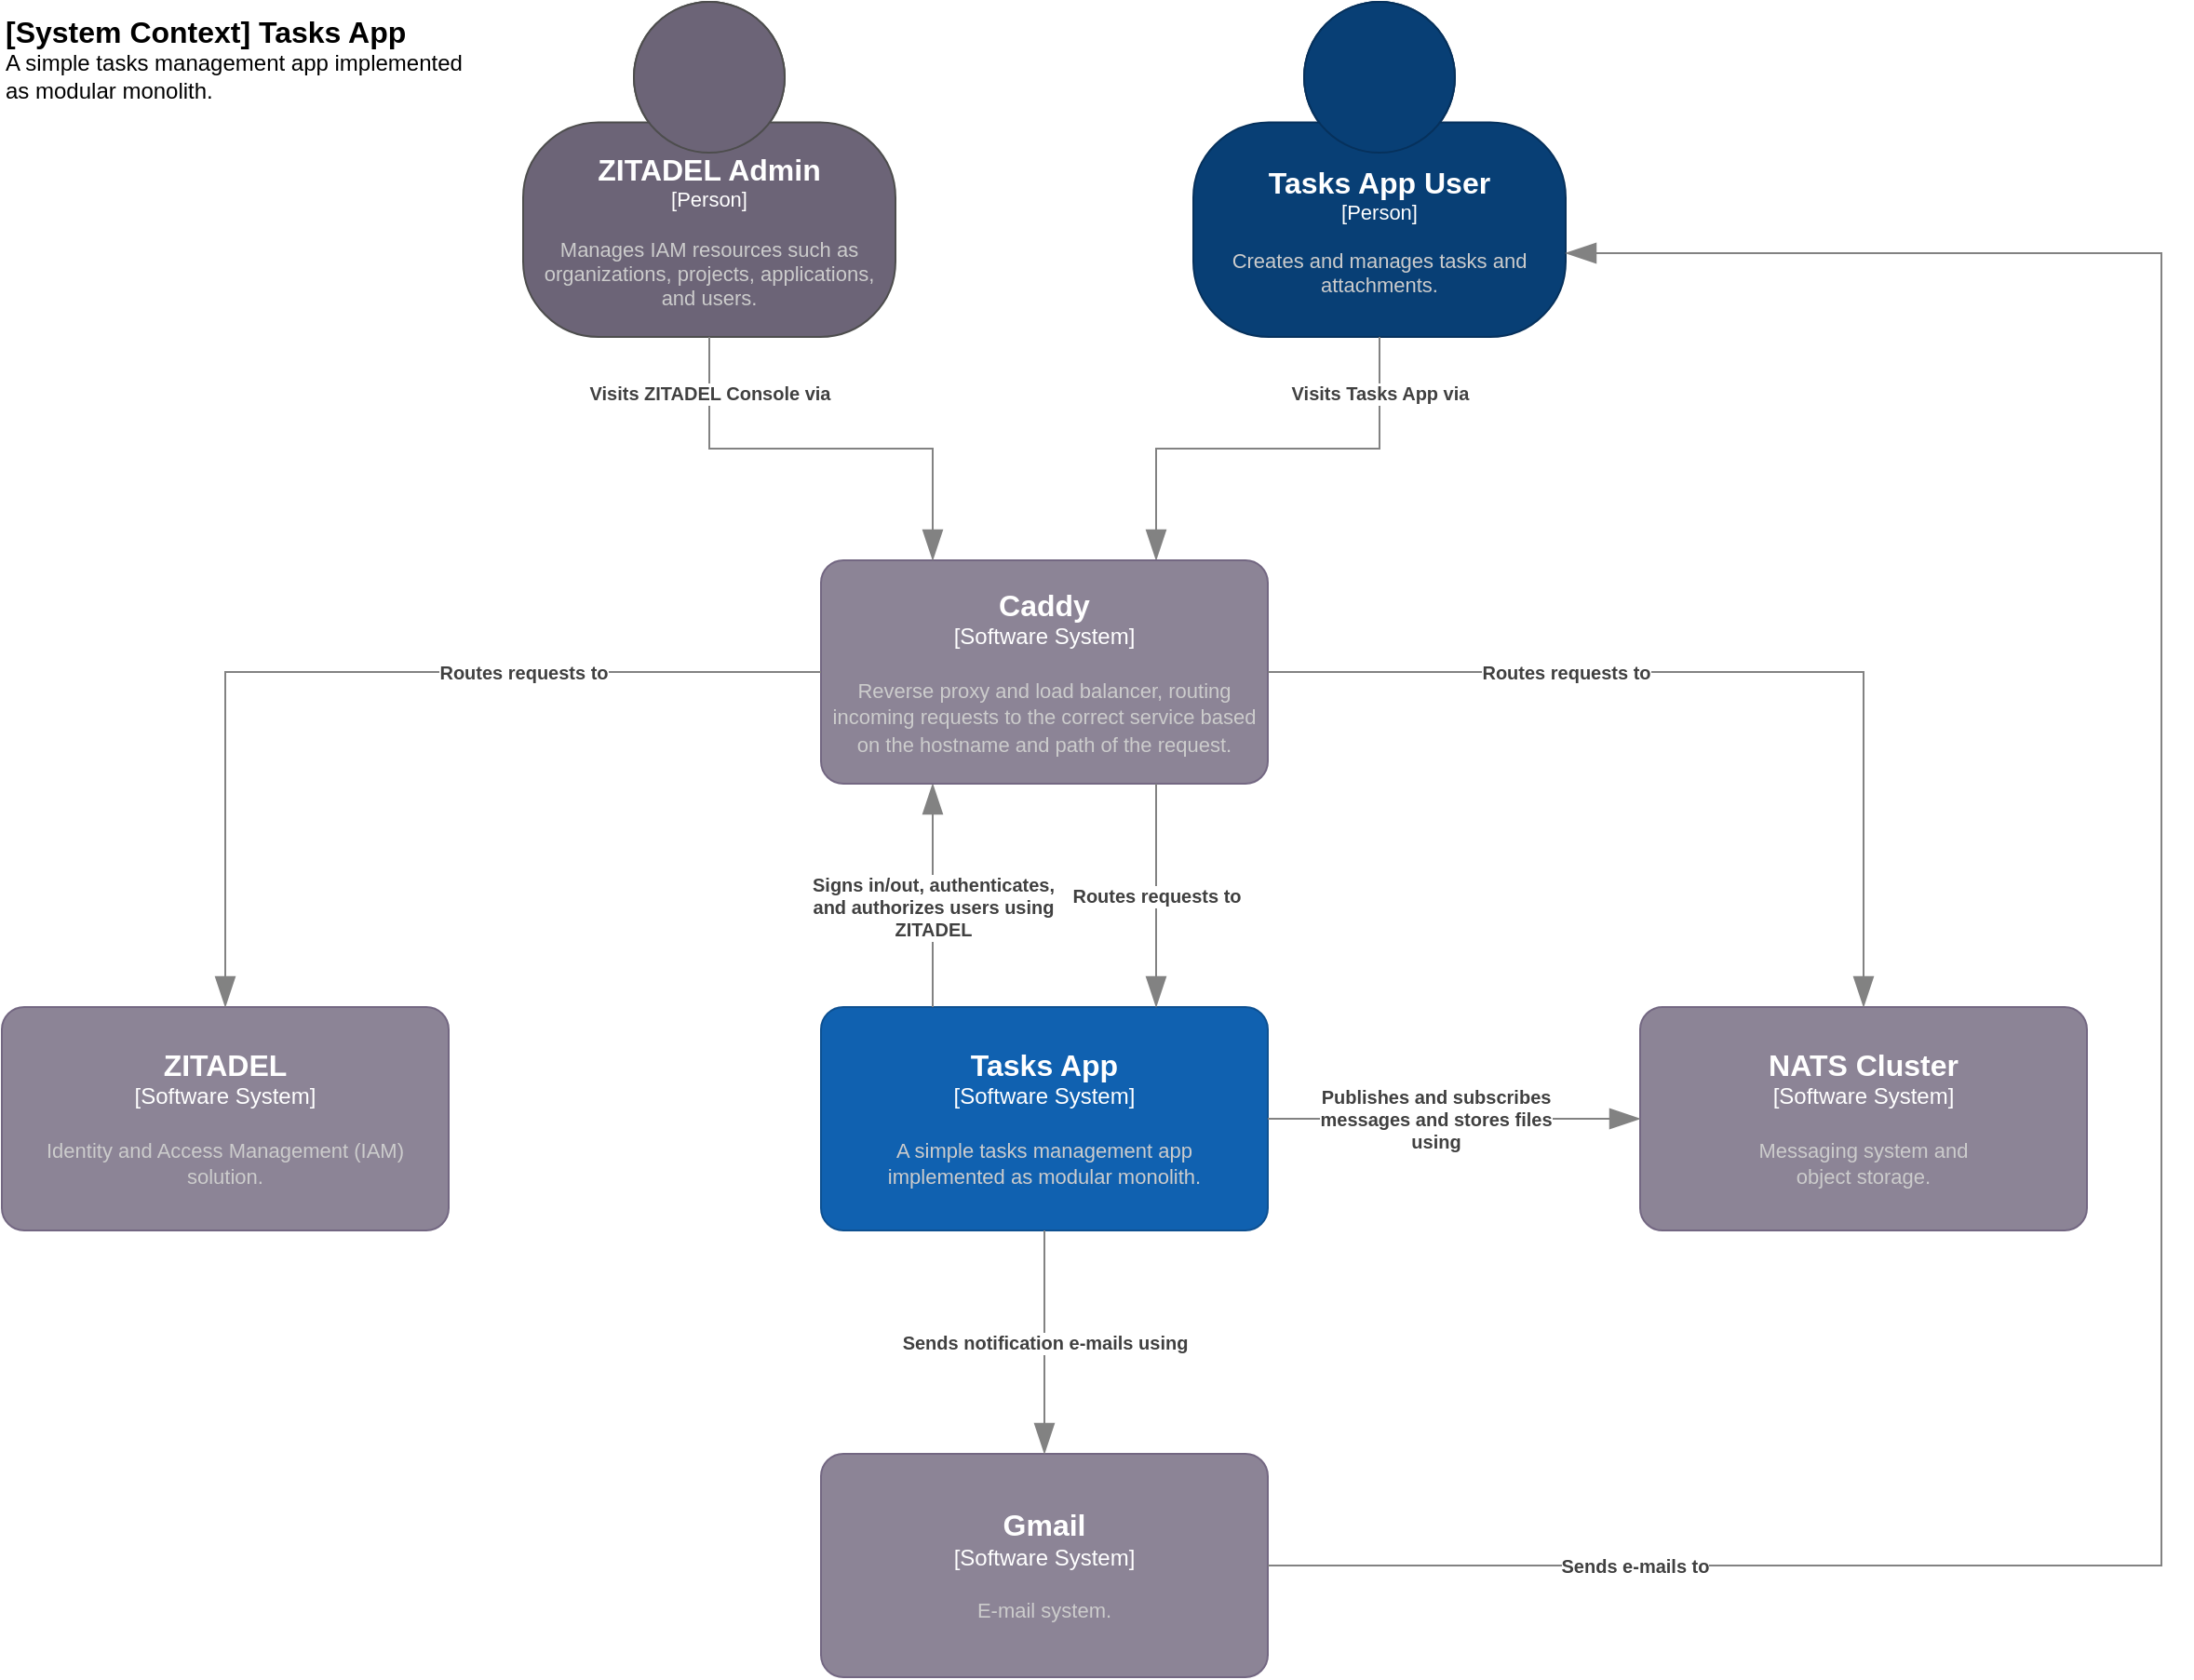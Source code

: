 <mxfile version="22.1.21" type="device" pages="2">
  <diagram name="System Context" id="XlPYS_4A5VnmCC2oOMkV">
    <mxGraphModel dx="1546" dy="1774" grid="1" gridSize="10" guides="1" tooltips="1" connect="1" arrows="1" fold="1" page="1" pageScale="1" pageWidth="1169" pageHeight="827" math="0" shadow="0">
      <root>
        <mxCell id="0" />
        <mxCell id="1" parent="0" />
        <object placeholders="1" c4Name="Tasks App User" c4Type="Person" c4Description="Creates and manages tasks and attachments." label="&lt;font style=&quot;font-size: 16px&quot;&gt;&lt;b&gt;%c4Name%&lt;/b&gt;&lt;/font&gt;&lt;div&gt;[%c4Type%]&lt;/div&gt;&lt;br&gt;&lt;div&gt;&lt;font style=&quot;font-size: 11px&quot;&gt;&lt;font color=&quot;#cccccc&quot;&gt;%c4Description%&lt;/font&gt;&lt;/div&gt;" id="_h9xBImqfTWDxrtv3yON-1">
          <mxCell style="html=1;fontSize=11;dashed=0;whiteSpace=wrap;fillColor=#083F75;strokeColor=#06315C;fontColor=#ffffff;shape=mxgraph.c4.person2;align=center;metaEdit=1;points=[[0.5,0,0],[1,0.5,0],[1,0.75,0],[0.75,1,0],[0.5,1,0],[0.25,1,0],[0,0.75,0],[0,0.5,0]];resizable=0;" parent="1" vertex="1">
            <mxGeometry x="680" y="-780" width="200" height="180" as="geometry" />
          </mxCell>
        </object>
        <object placeholders="1" c4Name="Tasks App" c4Type="Software System" c4Description="A simple tasks management app&#xa;implemented as modular monolith." label="&lt;font style=&quot;font-size: 16px&quot;&gt;&lt;b&gt;%c4Name%&lt;/b&gt;&lt;/font&gt;&lt;div&gt;[%c4Type%]&lt;/div&gt;&lt;br&gt;&lt;div&gt;&lt;font style=&quot;font-size: 11px&quot;&gt;&lt;font color=&quot;#cccccc&quot;&gt;%c4Description%&lt;/font&gt;&lt;/div&gt;" id="_h9xBImqfTWDxrtv3yON-2">
          <mxCell style="rounded=1;whiteSpace=wrap;html=1;labelBackgroundColor=none;fillColor=#1061B0;fontColor=#ffffff;align=center;arcSize=10;strokeColor=#0D5091;metaEdit=1;resizable=0;points=[[0.25,0,0],[0.5,0,0],[0.75,0,0],[1,0.25,0],[1,0.5,0],[1,0.75,0],[0.75,1,0],[0.5,1,0],[0.25,1,0],[0,0.75,0],[0,0.5,0],[0,0.25,0]];" parent="1" vertex="1">
            <mxGeometry x="480" y="-240" width="240" height="120" as="geometry" />
          </mxCell>
        </object>
        <object placeholders="1" c4Name="Gmail" c4Type="Software System" c4Description="E-mail system." label="&lt;font style=&quot;font-size: 16px&quot;&gt;&lt;b&gt;%c4Name%&lt;/b&gt;&lt;/font&gt;&lt;div&gt;[%c4Type%]&lt;/div&gt;&lt;br&gt;&lt;div&gt;&lt;font style=&quot;font-size: 11px&quot;&gt;&lt;font color=&quot;#cccccc&quot;&gt;%c4Description%&lt;/font&gt;&lt;/div&gt;" id="_h9xBImqfTWDxrtv3yON-5">
          <mxCell style="rounded=1;whiteSpace=wrap;html=1;labelBackgroundColor=none;fillColor=#8C8496;fontColor=#ffffff;align=center;arcSize=10;strokeColor=#736782;metaEdit=1;resizable=0;points=[[0.25,0,0],[0.5,0,0],[0.75,0,0],[1,0.25,0],[1,0.5,0],[1,0.75,0],[0.75,1,0],[0.5,1,0],[0.25,1,0],[0,0.75,0],[0,0.5,0],[0,0.25,0]];" parent="1" vertex="1">
            <mxGeometry x="480" width="240" height="120" as="geometry" />
          </mxCell>
        </object>
        <object placeholders="1" c4Name="NATS Cluster" c4Type="Software System" c4Description="Messaging system and&#xa;object storage." label="&lt;font style=&quot;font-size: 16px&quot;&gt;&lt;b&gt;%c4Name%&lt;/b&gt;&lt;/font&gt;&lt;div&gt;[%c4Type%]&lt;/div&gt;&lt;br&gt;&lt;div&gt;&lt;font style=&quot;font-size: 11px&quot;&gt;&lt;font color=&quot;#cccccc&quot;&gt;%c4Description%&lt;/font&gt;&lt;/div&gt;" id="_h9xBImqfTWDxrtv3yON-8">
          <mxCell style="rounded=1;whiteSpace=wrap;html=1;labelBackgroundColor=none;fillColor=#8C8496;fontColor=#ffffff;align=center;arcSize=10;strokeColor=#736782;metaEdit=1;resizable=0;points=[[0.25,0,0],[0.5,0,0],[0.75,0,0],[1,0.25,0],[1,0.5,0],[1,0.75,0],[0.75,1,0],[0.5,1,0],[0.25,1,0],[0,0.75,0],[0,0.5,0],[0,0.25,0]];" parent="1" vertex="1">
            <mxGeometry x="920" y="-240" width="240" height="120" as="geometry" />
          </mxCell>
        </object>
        <object placeholders="1" c4Name="ZITADEL" c4Type="Software System" c4Description="Identity and Access Management (IAM)&#xa;solution." label="&lt;font style=&quot;font-size: 16px&quot;&gt;&lt;b&gt;%c4Name%&lt;/b&gt;&lt;/font&gt;&lt;div&gt;[%c4Type%]&lt;/div&gt;&lt;br&gt;&lt;div&gt;&lt;font style=&quot;font-size: 11px&quot;&gt;&lt;font color=&quot;#cccccc&quot;&gt;%c4Description%&lt;/font&gt;&lt;/div&gt;" id="_h9xBImqfTWDxrtv3yON-11">
          <mxCell style="rounded=1;whiteSpace=wrap;html=1;labelBackgroundColor=none;fillColor=#8C8496;fontColor=#ffffff;align=center;arcSize=10;strokeColor=#736782;metaEdit=1;resizable=0;points=[[0.25,0,0],[0.5,0,0],[0.75,0,0],[1,0.25,0],[1,0.5,0],[1,0.75,0],[0.75,1,0],[0.5,1,0],[0.25,1,0],[0,0.75,0],[0,0.5,0],[0,0.25,0]];" parent="1" vertex="1">
            <mxGeometry x="40" y="-240" width="240" height="120" as="geometry" />
          </mxCell>
        </object>
        <object placeholders="1" c4Name="[System Context] Tasks App" c4Type="ContainerScopeBoundary" c4Description="A simple tasks management app implemented as modular monolith." label="&lt;font style=&quot;font-size: 16px&quot;&gt;&lt;b&gt;&lt;div style=&quot;text-align: left&quot;&gt;%c4Name%&lt;/div&gt;&lt;/b&gt;&lt;/font&gt;&lt;div style=&quot;text-align: left&quot;&gt;%c4Description%&lt;/div&gt;" id="_h9xBImqfTWDxrtv3yON-14">
          <mxCell style="text;html=1;strokeColor=none;fillColor=none;align=left;verticalAlign=top;whiteSpace=wrap;rounded=0;metaEdit=1;allowArrows=0;resizable=1;rotatable=0;connectable=0;recursiveResize=0;expand=0;pointerEvents=0;points=[[0.25,0,0],[0.5,0,0],[0.75,0,0],[1,0.25,0],[1,0.5,0],[1,0.75,0],[0.75,1,0],[0.5,1,0],[0.25,1,0],[0,0.75,0],[0,0.5,0],[0,0.25,0]];" parent="1" vertex="1">
            <mxGeometry x="40" y="-780" width="260" height="40" as="geometry" />
          </mxCell>
        </object>
        <object placeholders="1" c4Type="Relationship" c4Description="Visits Tasks App via" label="&lt;div style=&quot;text-align: left&quot;&gt;&lt;div style=&quot;text-align: center&quot;&gt;&lt;b&gt;%c4Description%&lt;/b&gt;&lt;/div&gt;" id="_h9xBImqfTWDxrtv3yON-15">
          <mxCell style="endArrow=blockThin;html=1;fontSize=10;fontColor=#404040;strokeWidth=1;endFill=1;strokeColor=#828282;elbow=vertical;metaEdit=1;endSize=14;startSize=14;jumpStyle=arc;jumpSize=16;rounded=0;edgeStyle=orthogonalEdgeStyle;exitX=0.5;exitY=1;exitDx=0;exitDy=0;exitPerimeter=0;entryX=0.75;entryY=0;entryDx=0;entryDy=0;entryPerimeter=0;" parent="1" source="_h9xBImqfTWDxrtv3yON-1" target="1idBRw_XjIt5uB5Uh0W1-1" edge="1">
            <mxGeometry x="-0.75" width="240" relative="1" as="geometry">
              <mxPoint x="400" y="-80" as="sourcePoint" />
              <mxPoint x="640" y="-80" as="targetPoint" />
              <mxPoint as="offset" />
            </mxGeometry>
          </mxCell>
        </object>
        <object placeholders="1" c4Type="Relationship" c4Description="Sends notification e-mails using" label="&lt;div style=&quot;text-align: left&quot;&gt;&lt;div style=&quot;text-align: center&quot;&gt;&lt;b&gt;%c4Description%&lt;/b&gt;&lt;/div&gt;" id="_h9xBImqfTWDxrtv3yON-16">
          <mxCell style="endArrow=blockThin;html=1;fontSize=10;fontColor=#404040;strokeWidth=1;endFill=1;strokeColor=#828282;elbow=vertical;metaEdit=1;endSize=14;startSize=14;jumpStyle=arc;jumpSize=16;rounded=0;edgeStyle=orthogonalEdgeStyle;exitX=0.5;exitY=1;exitDx=0;exitDy=0;exitPerimeter=0;entryX=0.5;entryY=0;entryDx=0;entryDy=0;entryPerimeter=0;" parent="1" source="_h9xBImqfTWDxrtv3yON-2" target="_h9xBImqfTWDxrtv3yON-5" edge="1">
            <mxGeometry width="240" relative="1" as="geometry">
              <mxPoint x="740" y="-170.5" as="sourcePoint" />
              <mxPoint x="860" y="-110" as="targetPoint" />
              <mxPoint as="offset" />
            </mxGeometry>
          </mxCell>
        </object>
        <object placeholders="1" c4Type="Relationship" c4Description="Publishes and subscribes&#xa;messages and stores files&#xa;using" label="&lt;div style=&quot;text-align: left&quot;&gt;&lt;div style=&quot;text-align: center&quot;&gt;&lt;b&gt;%c4Description%&lt;/b&gt;&lt;/div&gt;" id="_h9xBImqfTWDxrtv3yON-17">
          <mxCell style="endArrow=blockThin;html=1;fontSize=10;fontColor=#404040;strokeWidth=1;endFill=1;strokeColor=#828282;elbow=vertical;metaEdit=1;endSize=14;startSize=14;jumpStyle=arc;jumpSize=16;rounded=0;edgeStyle=orthogonalEdgeStyle;entryX=0;entryY=0.5;entryDx=0;entryDy=0;entryPerimeter=0;exitX=1;exitY=0.5;exitDx=0;exitDy=0;exitPerimeter=0;" parent="1" source="_h9xBImqfTWDxrtv3yON-2" target="_h9xBImqfTWDxrtv3yON-8" edge="1">
            <mxGeometry x="-0.1" width="240" relative="1" as="geometry">
              <mxPoint x="340" y="-80" as="sourcePoint" />
              <mxPoint x="580" y="-80" as="targetPoint" />
              <mxPoint as="offset" />
            </mxGeometry>
          </mxCell>
        </object>
        <object placeholders="1" c4Type="Relationship" c4Description="Signs in/out, authenticates,&#xa;and authorizes users using&#xa;ZITADEL" label="&lt;div style=&quot;text-align: left&quot;&gt;&lt;div style=&quot;text-align: center&quot;&gt;&lt;b&gt;%c4Description%&lt;/b&gt;&lt;/div&gt;" id="_h9xBImqfTWDxrtv3yON-18">
          <mxCell style="endArrow=blockThin;html=1;fontSize=10;fontColor=#404040;strokeWidth=1;endFill=1;strokeColor=#828282;elbow=vertical;metaEdit=1;endSize=14;startSize=14;jumpStyle=arc;jumpSize=16;rounded=0;edgeStyle=orthogonalEdgeStyle;entryX=0.25;entryY=1;entryDx=0;entryDy=0;entryPerimeter=0;exitX=0.25;exitY=0;exitDx=0;exitDy=0;exitPerimeter=0;" parent="1" source="_h9xBImqfTWDxrtv3yON-2" target="1idBRw_XjIt5uB5Uh0W1-1" edge="1">
            <mxGeometry x="-0.1" width="240" relative="1" as="geometry">
              <mxPoint x="340" y="-80" as="sourcePoint" />
              <mxPoint x="580" y="-80" as="targetPoint" />
              <mxPoint as="offset" />
            </mxGeometry>
          </mxCell>
        </object>
        <object placeholders="1" c4Type="Relationship" c4Description="Sends e-mails to" label="&lt;div style=&quot;text-align: left&quot;&gt;&lt;div style=&quot;text-align: center&quot;&gt;&lt;b&gt;%c4Description%&lt;/b&gt;&lt;/div&gt;" id="_h9xBImqfTWDxrtv3yON-19">
          <mxCell style="endArrow=blockThin;html=1;fontSize=10;fontColor=#404040;strokeWidth=1;endFill=1;strokeColor=#828282;elbow=vertical;metaEdit=1;endSize=14;startSize=14;jumpStyle=arc;jumpSize=16;rounded=0;edgeStyle=orthogonalEdgeStyle;entryX=1;entryY=0.75;entryDx=0;entryDy=0;entryPerimeter=0;exitX=1;exitY=0.5;exitDx=0;exitDy=0;exitPerimeter=0;" parent="1" source="_h9xBImqfTWDxrtv3yON-5" target="_h9xBImqfTWDxrtv3yON-1" edge="1">
            <mxGeometry x="-0.738" width="240" relative="1" as="geometry">
              <mxPoint x="810" y="100" as="sourcePoint" />
              <mxPoint x="1140" y="-180.5" as="targetPoint" />
              <mxPoint as="offset" />
              <Array as="points">
                <mxPoint x="1200" y="60" />
                <mxPoint x="1200" y="-645" />
              </Array>
            </mxGeometry>
          </mxCell>
        </object>
        <object placeholders="1" c4Name="Caddy" c4Type="Software System" c4Description="Reverse proxy and load balancer, routing incoming requests to the correct service based on the hostname and path of the request." label="&lt;font style=&quot;font-size: 16px&quot;&gt;&lt;b&gt;%c4Name%&lt;/b&gt;&lt;/font&gt;&lt;div&gt;[%c4Type%]&lt;/div&gt;&lt;br&gt;&lt;div&gt;&lt;font style=&quot;font-size: 11px&quot;&gt;&lt;font color=&quot;#cccccc&quot;&gt;%c4Description%&lt;/font&gt;&lt;/div&gt;" id="1idBRw_XjIt5uB5Uh0W1-1">
          <mxCell style="rounded=1;whiteSpace=wrap;html=1;labelBackgroundColor=none;fillColor=#8C8496;fontColor=#ffffff;align=center;arcSize=10;strokeColor=#736782;metaEdit=1;resizable=0;points=[[0.25,0,0],[0.5,0,0],[0.75,0,0],[1,0.25,0],[1,0.5,0],[1,0.75,0],[0.75,1,0],[0.5,1,0],[0.25,1,0],[0,0.75,0],[0,0.5,0],[0,0.25,0]];" parent="1" vertex="1">
            <mxGeometry x="480" y="-480" width="240" height="120" as="geometry" />
          </mxCell>
        </object>
        <object placeholders="1" c4Type="Relationship" c4Description="Routes requests to" label="&lt;div style=&quot;text-align: left&quot;&gt;&lt;div style=&quot;text-align: center&quot;&gt;&lt;b&gt;%c4Description%&lt;/b&gt;&lt;/div&gt;" id="1idBRw_XjIt5uB5Uh0W1-2">
          <mxCell style="endArrow=blockThin;html=1;fontSize=10;fontColor=#404040;strokeWidth=1;endFill=1;strokeColor=#828282;elbow=vertical;metaEdit=1;endSize=14;startSize=14;jumpStyle=arc;jumpSize=16;rounded=0;edgeStyle=orthogonalEdgeStyle;exitX=0.75;exitY=1;exitDx=0;exitDy=0;exitPerimeter=0;entryX=0.75;entryY=0;entryDx=0;entryDy=0;entryPerimeter=0;" parent="1" source="1idBRw_XjIt5uB5Uh0W1-1" target="_h9xBImqfTWDxrtv3yON-2" edge="1">
            <mxGeometry width="240" relative="1" as="geometry">
              <mxPoint x="580" y="-290" as="sourcePoint" />
              <mxPoint x="820" y="-290" as="targetPoint" />
            </mxGeometry>
          </mxCell>
        </object>
        <object placeholders="1" c4Type="Relationship" c4Description="Routes requests to" label="&lt;div style=&quot;text-align: left&quot;&gt;&lt;div style=&quot;text-align: center&quot;&gt;&lt;b&gt;%c4Description%&lt;/b&gt;&lt;/div&gt;" id="1idBRw_XjIt5uB5Uh0W1-3">
          <mxCell style="endArrow=blockThin;html=1;fontSize=10;fontColor=#404040;strokeWidth=1;endFill=1;strokeColor=#828282;elbow=vertical;metaEdit=1;endSize=14;startSize=14;jumpStyle=arc;jumpSize=16;rounded=0;edgeStyle=orthogonalEdgeStyle;exitX=0;exitY=0.5;exitDx=0;exitDy=0;exitPerimeter=0;entryX=0.5;entryY=0;entryDx=0;entryDy=0;entryPerimeter=0;" parent="1" source="1idBRw_XjIt5uB5Uh0W1-1" target="_h9xBImqfTWDxrtv3yON-11" edge="1">
            <mxGeometry x="-0.36" width="240" relative="1" as="geometry">
              <mxPoint x="580" y="-290" as="sourcePoint" />
              <mxPoint x="820" y="-290" as="targetPoint" />
              <mxPoint as="offset" />
            </mxGeometry>
          </mxCell>
        </object>
        <object placeholders="1" c4Type="Relationship" c4Description="Routes requests to" label="&lt;div style=&quot;text-align: left&quot;&gt;&lt;div style=&quot;text-align: center&quot;&gt;&lt;b&gt;%c4Description%&lt;/b&gt;&lt;/div&gt;" id="1idBRw_XjIt5uB5Uh0W1-4">
          <mxCell style="endArrow=blockThin;html=1;fontSize=10;fontColor=#404040;strokeWidth=1;endFill=1;strokeColor=#828282;elbow=vertical;metaEdit=1;endSize=14;startSize=14;jumpStyle=arc;jumpSize=16;rounded=0;edgeStyle=orthogonalEdgeStyle;exitX=1;exitY=0.5;exitDx=0;exitDy=0;exitPerimeter=0;entryX=0.5;entryY=0;entryDx=0;entryDy=0;entryPerimeter=0;" parent="1" source="1idBRw_XjIt5uB5Uh0W1-1" target="_h9xBImqfTWDxrtv3yON-8" edge="1">
            <mxGeometry x="-0.36" width="240" relative="1" as="geometry">
              <mxPoint x="830" y="-340" as="sourcePoint" />
              <mxPoint x="1070" y="-340" as="targetPoint" />
              <mxPoint as="offset" />
            </mxGeometry>
          </mxCell>
        </object>
        <object placeholders="1" c4Name="ZITADEL Admin" c4Type="Person" c4Description="Manages IAM resources such as organizations, projects, applications, and users." label="&lt;font style=&quot;font-size: 16px&quot;&gt;&lt;b&gt;%c4Name%&lt;/b&gt;&lt;/font&gt;&lt;div&gt;[%c4Type%]&lt;/div&gt;&lt;br&gt;&lt;div&gt;&lt;font style=&quot;font-size: 11px&quot;&gt;&lt;font color=&quot;#cccccc&quot;&gt;%c4Description%&lt;/font&gt;&lt;/div&gt;" id="mF-NgAQdmtwWrNJOJmNA-1">
          <mxCell style="html=1;fontSize=11;dashed=0;whiteSpace=wrap;fillColor=#6C6477;strokeColor=#4D4D4D;fontColor=#ffffff;shape=mxgraph.c4.person2;align=center;metaEdit=1;points=[[0.5,0,0],[1,0.5,0],[1,0.75,0],[0.75,1,0],[0.5,1,0],[0.25,1,0],[0,0.75,0],[0,0.5,0]];resizable=0;" parent="1" vertex="1">
            <mxGeometry x="320" y="-780" width="200" height="180" as="geometry" />
          </mxCell>
        </object>
        <object placeholders="1" c4Type="Relationship" c4Description="Visits ZITADEL Console via" label="&lt;div style=&quot;text-align: left&quot;&gt;&lt;div style=&quot;text-align: center&quot;&gt;&lt;b&gt;%c4Description%&lt;/b&gt;&lt;/div&gt;" id="mF-NgAQdmtwWrNJOJmNA-2">
          <mxCell style="endArrow=blockThin;html=1;fontSize=10;fontColor=#404040;strokeWidth=1;endFill=1;strokeColor=#828282;elbow=vertical;metaEdit=1;endSize=14;startSize=14;jumpStyle=arc;jumpSize=16;rounded=0;edgeStyle=orthogonalEdgeStyle;exitX=0.5;exitY=1;exitDx=0;exitDy=0;exitPerimeter=0;entryX=0.25;entryY=0;entryDx=0;entryDy=0;entryPerimeter=0;" parent="1" source="mF-NgAQdmtwWrNJOJmNA-1" target="1idBRw_XjIt5uB5Uh0W1-1" edge="1">
            <mxGeometry x="-0.75" width="240" relative="1" as="geometry">
              <mxPoint x="140" y="-500" as="sourcePoint" />
              <mxPoint x="380" y="-500" as="targetPoint" />
              <mxPoint as="offset" />
            </mxGeometry>
          </mxCell>
        </object>
      </root>
    </mxGraphModel>
  </diagram>
  <diagram name="Container" id="47nFldUmILhUb9MuONie">
    <mxGraphModel dx="3884" dy="1774" grid="1" gridSize="10" guides="1" tooltips="1" connect="1" arrows="1" fold="1" page="1" pageScale="1" pageWidth="1169" pageHeight="827" math="0" shadow="0">
      <root>
        <mxCell id="T7usqohGdURNTi5pOrdQ-0" />
        <mxCell id="T7usqohGdURNTi5pOrdQ-1" parent="T7usqohGdURNTi5pOrdQ-0" />
        <object placeholders="1" c4Name="Tasks App User" c4Type="Person" c4Description="Creates and manages tasks and attachments." label="&lt;font style=&quot;font-size: 16px&quot;&gt;&lt;b&gt;%c4Name%&lt;/b&gt;&lt;/font&gt;&lt;div&gt;[%c4Type%]&lt;/div&gt;&lt;br&gt;&lt;div&gt;&lt;font style=&quot;font-size: 11px&quot;&gt;&lt;font color=&quot;#cccccc&quot;&gt;%c4Description%&lt;/font&gt;&lt;/div&gt;" id="T7usqohGdURNTi5pOrdQ-2">
          <mxCell style="html=1;fontSize=11;dashed=0;whiteSpace=wrap;fillColor=#083F75;strokeColor=#06315C;fontColor=#ffffff;shape=mxgraph.c4.person2;align=center;metaEdit=1;points=[[0.5,0,0],[1,0.5,0],[1,0.75,0],[0.75,1,0],[0.5,1,0],[0.25,1,0],[0,0.75,0],[0,0.5,0]];resizable=0;" parent="T7usqohGdURNTi5pOrdQ-1" vertex="1">
            <mxGeometry x="-1200" y="-780" width="200" height="180" as="geometry" />
          </mxCell>
        </object>
        <object placeholders="1" c4Name="Gmail" c4Type="Software System" c4Description="E-mail system." label="&lt;font style=&quot;font-size: 16px&quot;&gt;&lt;b&gt;%c4Name%&lt;/b&gt;&lt;/font&gt;&lt;div&gt;[%c4Type%]&lt;/div&gt;&lt;br&gt;&lt;div&gt;&lt;font style=&quot;font-size: 11px&quot;&gt;&lt;font color=&quot;#cccccc&quot;&gt;%c4Description%&lt;/font&gt;&lt;/div&gt;" id="T7usqohGdURNTi5pOrdQ-4">
          <mxCell style="rounded=1;whiteSpace=wrap;html=1;labelBackgroundColor=none;fillColor=#8C8496;fontColor=#ffffff;align=center;arcSize=10;strokeColor=#736782;metaEdit=1;resizable=0;points=[[0.25,0,0],[0.5,0,0],[0.75,0,0],[1,0.25,0],[1,0.5,0],[1,0.75,0],[0.75,1,0],[0.5,1,0],[0.25,1,0],[0,0.75,0],[0,0.5,0],[0,0.25,0]];" parent="T7usqohGdURNTi5pOrdQ-1" vertex="1">
            <mxGeometry x="-640" y="80" width="240" height="120" as="geometry" />
          </mxCell>
        </object>
        <object placeholders="1" c4Name="NATS Cluster" c4Type="Software System" c4Description="Messaging system and&#xa;object storage." label="&lt;font style=&quot;font-size: 16px&quot;&gt;&lt;b&gt;%c4Name%&lt;/b&gt;&lt;/font&gt;&lt;div&gt;[%c4Type%]&lt;/div&gt;&lt;br&gt;&lt;div&gt;&lt;font style=&quot;font-size: 11px&quot;&gt;&lt;font color=&quot;#cccccc&quot;&gt;%c4Description%&lt;/font&gt;&lt;/div&gt;" id="T7usqohGdURNTi5pOrdQ-5">
          <mxCell style="rounded=1;whiteSpace=wrap;html=1;labelBackgroundColor=none;fillColor=#8C8496;fontColor=#ffffff;align=center;arcSize=10;strokeColor=#736782;metaEdit=1;resizable=0;points=[[0.25,0,0],[0.5,0,0],[0.75,0,0],[1,0.25,0],[1,0.5,0],[1,0.75,0],[0.75,1,0],[0.5,1,0],[0.25,1,0],[0,0.75,0],[0,0.5,0],[0,0.25,0]];" parent="T7usqohGdURNTi5pOrdQ-1" vertex="1">
            <mxGeometry x="-1400" y="400" width="240" height="120" as="geometry" />
          </mxCell>
        </object>
        <object placeholders="1" c4Name="ZITADEL" c4Type="Software System" c4Description="IAM Solution." label="&lt;font style=&quot;font-size: 16px&quot;&gt;&lt;b&gt;%c4Name%&lt;/b&gt;&lt;/font&gt;&lt;div&gt;[%c4Type%]&lt;/div&gt;&lt;br&gt;&lt;div&gt;&lt;font style=&quot;font-size: 11px&quot;&gt;&lt;font color=&quot;#cccccc&quot;&gt;%c4Description%&lt;/font&gt;&lt;/div&gt;" id="T7usqohGdURNTi5pOrdQ-6">
          <mxCell style="rounded=1;whiteSpace=wrap;html=1;labelBackgroundColor=none;fillColor=#8C8496;fontColor=#ffffff;align=center;arcSize=10;strokeColor=#736782;metaEdit=1;resizable=0;points=[[0.25,0,0],[0.5,0,0],[0.75,0,0],[1,0.25,0],[1,0.5,0],[1,0.75,0],[0.75,1,0],[0.5,1,0],[0.25,1,0],[0,0.75,0],[0,0.5,0],[0,0.25,0]];" parent="T7usqohGdURNTi5pOrdQ-1" vertex="1">
            <mxGeometry x="-2240" y="-180" width="240" height="120" as="geometry" />
          </mxCell>
        </object>
        <object placeholders="1" c4Name="[Container] Tasks App" c4Type="ContainerDiagramTitle" c4Description="A simple tasks management app implemented as modular monolith." label="&lt;font style=&quot;font-size: 16px&quot;&gt;&lt;b&gt;&lt;div style=&quot;text-align: left&quot;&gt;%c4Name%&lt;/div&gt;&lt;/b&gt;&lt;/font&gt;&lt;div style=&quot;text-align: left&quot;&gt;%c4Description%&lt;/div&gt;" id="XnKsRWJVyJ2nvic_yD3E-0">
          <mxCell style="text;html=1;strokeColor=none;fillColor=none;align=left;verticalAlign=top;whiteSpace=wrap;rounded=0;metaEdit=1;allowArrows=0;resizable=1;rotatable=0;connectable=0;recursiveResize=0;expand=0;pointerEvents=0;points=[[0.25,0,0],[0.5,0,0],[0.75,0,0],[1,0.25,0],[1,0.5,0],[1,0.75,0],[0.75,1,0],[0.5,1,0],[0.25,1,0],[0,0.75,0],[0,0.5,0],[0,0.25,0]];" parent="T7usqohGdURNTi5pOrdQ-1" vertex="1">
            <mxGeometry x="-2280" y="-780" width="260" height="40" as="geometry" />
          </mxCell>
        </object>
        <object placeholders="1" c4Name="Tasks App" c4Type="SystemScopeBoundary" c4Application="Software System" label="&lt;font style=&quot;font-size: 16px&quot;&gt;&lt;b&gt;&lt;div style=&quot;text-align: left&quot;&gt;%c4Name%&lt;/div&gt;&lt;/b&gt;&lt;/font&gt;&lt;div style=&quot;text-align: left&quot;&gt;[%c4Application%]&lt;/div&gt;" id="XnKsRWJVyJ2nvic_yD3E-1">
          <mxCell style="rounded=1;fontSize=11;whiteSpace=wrap;html=1;dashed=1;arcSize=20;fillColor=none;strokeColor=#666666;fontColor=#333333;labelBackgroundColor=none;align=left;verticalAlign=bottom;labelBorderColor=none;spacingTop=0;spacing=10;dashPattern=8 4;metaEdit=1;rotatable=0;perimeter=rectanglePerimeter;noLabel=0;labelPadding=0;allowArrows=0;connectable=0;expand=0;recursiveResize=0;editable=1;pointerEvents=0;absoluteArcSize=1;points=[[0.25,0,0],[0.5,0,0],[0.75,0,0],[1,0.25,0],[1,0.5,0],[1,0.75,0],[0.75,1,0],[0.5,1,0],[0.25,1,0],[0,0.75,0],[0,0.5,0],[0,0.25,0]];" parent="T7usqohGdURNTi5pOrdQ-1" vertex="1">
            <mxGeometry x="-1880" y="-240" width="1080" height="520" as="geometry" />
          </mxCell>
        </object>
        <object placeholders="1" c4Name="UI" c4Type="Container" c4Technology="Go" c4Description="Module that delivers the Tasks App UI." label="&lt;font style=&quot;font-size: 16px&quot;&gt;&lt;b&gt;%c4Name%&lt;/b&gt;&lt;/font&gt;&lt;div&gt;[%c4Type%: %c4Technology%]&lt;/div&gt;&lt;br&gt;&lt;div&gt;&lt;font style=&quot;font-size: 11px&quot;&gt;&lt;font color=&quot;#E6E6E6&quot;&gt;%c4Description%&lt;/font&gt;&lt;/div&gt;" id="XnKsRWJVyJ2nvic_yD3E-2">
          <mxCell style="rounded=1;whiteSpace=wrap;html=1;fontSize=11;labelBackgroundColor=none;fillColor=#23A2D9;fontColor=#ffffff;align=center;arcSize=10;strokeColor=#0E7DAD;metaEdit=1;resizable=0;points=[[0.25,0,0],[0.5,0,0],[0.75,0,0],[1,0.25,0],[1,0.5,0],[1,0.75,0],[0.75,1,0],[0.5,1,0],[0.25,1,0],[0,0.75,0],[0,0.5,0],[0,0.25,0]];" parent="T7usqohGdURNTi5pOrdQ-1" vertex="1">
            <mxGeometry x="-1840" y="-180" width="240" height="120" as="geometry" />
          </mxCell>
        </object>
        <object placeholders="1" c4Type="Web Application" c4Container="Container" c4Technology="HTML, JS, CSS, HTMX" c4Description="Provides the tasks management&#xa;functionality to users via&#xa;their web browser." label="&lt;font style=&quot;font-size: 16px&quot;&gt;&lt;b&gt;%c4Type%&lt;/b&gt;&lt;/font&gt;&lt;div&gt;[%c4Container%:&amp;nbsp;%c4Technology%]&lt;/div&gt;&lt;br&gt;&lt;div&gt;&lt;font style=&quot;font-size: 11px&quot;&gt;&lt;font color=&quot;#E6E6E6&quot;&gt;%c4Description%&lt;/font&gt;&lt;/div&gt;" id="XnKsRWJVyJ2nvic_yD3E-3">
          <mxCell style="shape=mxgraph.c4.webBrowserContainer2;whiteSpace=wrap;html=1;boundedLbl=1;rounded=0;labelBackgroundColor=none;strokeColor=#118ACD;fillColor=#23A2D9;strokeColor=#118ACD;strokeColor2=#0E7DAD;fontSize=12;fontColor=#ffffff;align=center;metaEdit=1;points=[[0.5,0,0],[1,0.25,0],[1,0.5,0],[1,0.75,0],[0.5,1,0],[0,0.75,0],[0,0.5,0],[0,0.25,0]];resizable=0;" parent="T7usqohGdURNTi5pOrdQ-1" vertex="1">
            <mxGeometry x="-1400" y="-200" width="240" height="160" as="geometry" />
          </mxCell>
        </object>
        <object placeholders="1" c4Type="Relationship" c4Description="Delivers to the&#xa;user&#39;s web browser" label="&lt;div style=&quot;text-align: left&quot;&gt;&lt;div style=&quot;text-align: center&quot;&gt;&lt;b&gt;%c4Description%&lt;/b&gt;&lt;/div&gt;" id="XnKsRWJVyJ2nvic_yD3E-5">
          <mxCell style="endArrow=blockThin;html=1;fontSize=10;fontColor=#404040;strokeWidth=1;endFill=1;strokeColor=#828282;elbow=vertical;metaEdit=1;endSize=14;startSize=14;jumpStyle=arc;jumpSize=16;rounded=0;edgeStyle=orthogonalEdgeStyle;exitX=1;exitY=0.5;exitDx=0;exitDy=0;exitPerimeter=0;entryX=0;entryY=0.5;entryDx=0;entryDy=0;entryPerimeter=0;" parent="T7usqohGdURNTi5pOrdQ-1" source="XnKsRWJVyJ2nvic_yD3E-2" target="XnKsRWJVyJ2nvic_yD3E-3" edge="1">
            <mxGeometry width="240" relative="1" as="geometry">
              <mxPoint x="-1580" y="-30" as="sourcePoint" />
              <mxPoint x="-1340" y="-30" as="targetPoint" />
              <mxPoint as="offset" />
            </mxGeometry>
          </mxCell>
        </object>
        <object placeholders="1" c4Type="Database" c4Container="Container" c4Technology="PostgreSQL" c4Description="Stores tasks and&#xa;attachment metadata." label="&lt;font style=&quot;font-size: 16px&quot;&gt;&lt;b&gt;%c4Type%&lt;/b&gt;&lt;/font&gt;&lt;div&gt;[%c4Container%:&amp;nbsp;%c4Technology%]&lt;/div&gt;&lt;br&gt;&lt;div&gt;&lt;font style=&quot;font-size: 11px&quot;&gt;&lt;font color=&quot;#E6E6E6&quot;&gt;%c4Description%&lt;/font&gt;&lt;/div&gt;" id="XnKsRWJVyJ2nvic_yD3E-6">
          <mxCell style="shape=cylinder3;size=15;whiteSpace=wrap;html=1;boundedLbl=1;rounded=0;labelBackgroundColor=none;fillColor=#23A2D9;fontSize=12;fontColor=#ffffff;align=center;strokeColor=#0E7DAD;metaEdit=1;points=[[0.5,0,0],[1,0.25,0],[1,0.5,0],[1,0.75,0],[0.5,1,0],[0,0.75,0],[0,0.5,0],[0,0.25,0]];resizable=0;" parent="T7usqohGdURNTi5pOrdQ-1" vertex="1">
            <mxGeometry x="-1840" y="80" width="240" height="120" as="geometry" />
          </mxCell>
        </object>
        <object placeholders="1" c4Type="Relationship" c4Technology="PostgreSQL protocol, SQL" c4Description="Reads from and writes to" label="&lt;div style=&quot;text-align: left&quot;&gt;&lt;div style=&quot;text-align: center&quot;&gt;&lt;b&gt;%c4Description%&lt;/b&gt;&lt;/div&gt;&lt;div style=&quot;text-align: center&quot;&gt;[%c4Technology%]&lt;/div&gt;&lt;/div&gt;" id="XnKsRWJVyJ2nvic_yD3E-7">
          <mxCell style="endArrow=blockThin;html=1;fontSize=10;fontColor=#404040;strokeWidth=1;endFill=1;strokeColor=#828282;elbow=vertical;metaEdit=1;endSize=14;startSize=14;jumpStyle=arc;jumpSize=16;rounded=0;edgeStyle=orthogonalEdgeStyle;exitX=0.5;exitY=1;exitDx=0;exitDy=0;exitPerimeter=0;entryX=0.5;entryY=0;entryDx=0;entryDy=0;entryPerimeter=0;" parent="T7usqohGdURNTi5pOrdQ-1" source="XnKsRWJVyJ2nvic_yD3E-2" target="XnKsRWJVyJ2nvic_yD3E-6" edge="1">
            <mxGeometry width="240" relative="1" as="geometry">
              <mxPoint x="-1580" y="-30" as="sourcePoint" />
              <mxPoint x="-1340" y="-30" as="targetPoint" />
            </mxGeometry>
          </mxCell>
        </object>
        <object placeholders="1" c4Name="Task Checker" c4Type="Container" c4Technology="Go" c4Description="Module that periodically checks for&#xa;expiring and expired tasks and&#xa;publishes notifications." label="&lt;font style=&quot;font-size: 16px&quot;&gt;&lt;b&gt;%c4Name%&lt;/b&gt;&lt;/font&gt;&lt;div&gt;[%c4Type%: %c4Technology%]&lt;/div&gt;&lt;br&gt;&lt;div&gt;&lt;font style=&quot;font-size: 11px&quot;&gt;&lt;font color=&quot;#E6E6E6&quot;&gt;%c4Description%&lt;/font&gt;&lt;/div&gt;" id="XnKsRWJVyJ2nvic_yD3E-8">
          <mxCell style="rounded=1;whiteSpace=wrap;html=1;fontSize=11;labelBackgroundColor=none;fillColor=#23A2D9;fontColor=#ffffff;align=center;arcSize=10;strokeColor=#0E7DAD;metaEdit=1;resizable=0;points=[[0.25,0,0],[0.5,0,0],[0.75,0,0],[1,0.25,0],[1,0.5,0],[1,0.75,0],[0.75,1,0],[0.5,1,0],[0.25,1,0],[0,0.75,0],[0,0.5,0],[0,0.25,0]];" parent="T7usqohGdURNTi5pOrdQ-1" vertex="1">
            <mxGeometry x="-1400" y="80" width="240" height="120" as="geometry" />
          </mxCell>
        </object>
        <object placeholders="1" c4Type="Relationship" c4Description="Sends e-mails to" label="&lt;div style=&quot;text-align: left&quot;&gt;&lt;div style=&quot;text-align: center&quot;&gt;&lt;b&gt;%c4Description%&lt;/b&gt;&lt;/div&gt;" id="XnKsRWJVyJ2nvic_yD3E-9">
          <mxCell style="endArrow=blockThin;html=1;fontSize=10;fontColor=#404040;strokeWidth=1;endFill=1;strokeColor=#828282;elbow=vertical;metaEdit=1;endSize=14;startSize=14;jumpStyle=arc;jumpSize=16;rounded=0;edgeStyle=orthogonalEdgeStyle;entryX=1;entryY=0.75;entryDx=0;entryDy=0;entryPerimeter=0;exitX=0.5;exitY=0;exitDx=0;exitDy=0;exitPerimeter=0;" parent="T7usqohGdURNTi5pOrdQ-1" source="T7usqohGdURNTi5pOrdQ-4" target="T7usqohGdURNTi5pOrdQ-2" edge="1">
            <mxGeometry x="-0.465" width="240" relative="1" as="geometry">
              <mxPoint x="-1310" y="-30" as="sourcePoint" />
              <mxPoint x="-1070" y="-30" as="targetPoint" />
              <mxPoint as="offset" />
            </mxGeometry>
          </mxCell>
        </object>
        <object placeholders="1" c4Type="Relationship" c4Technology="PostgreSQL protocol, SQL" c4Description="Reads from and writes to" label="&lt;div style=&quot;text-align: left&quot;&gt;&lt;div style=&quot;text-align: center&quot;&gt;&lt;b&gt;%c4Description%&lt;/b&gt;&lt;/div&gt;&lt;div style=&quot;text-align: center&quot;&gt;[%c4Technology%]&lt;/div&gt;&lt;/div&gt;" id="KRild0FTq48JtlY19Nk7-0">
          <mxCell style="endArrow=blockThin;html=1;fontSize=10;fontColor=#404040;strokeWidth=1;endFill=1;strokeColor=#828282;elbow=vertical;metaEdit=1;endSize=14;startSize=14;jumpStyle=arc;jumpSize=16;rounded=0;edgeStyle=orthogonalEdgeStyle;exitX=0;exitY=0.5;exitDx=0;exitDy=0;exitPerimeter=0;entryX=1;entryY=0.5;entryDx=0;entryDy=0;entryPerimeter=0;" parent="T7usqohGdURNTi5pOrdQ-1" source="XnKsRWJVyJ2nvic_yD3E-8" target="XnKsRWJVyJ2nvic_yD3E-6" edge="1">
            <mxGeometry width="240" relative="1" as="geometry">
              <mxPoint x="-1310" y="-30" as="sourcePoint" />
              <mxPoint x="-1070" y="-30" as="targetPoint" />
            </mxGeometry>
          </mxCell>
        </object>
        <object placeholders="1" c4Type="Relationship" c4Technology="NATS protocol" c4Description="Sends notification messages using" label="&lt;div style=&quot;text-align: left&quot;&gt;&lt;div style=&quot;text-align: center&quot;&gt;&lt;b&gt;%c4Description%&lt;/b&gt;&lt;/div&gt;&lt;div style=&quot;text-align: center&quot;&gt;[%c4Technology%]&lt;/div&gt;&lt;/div&gt;" id="KRild0FTq48JtlY19Nk7-1">
          <mxCell style="endArrow=blockThin;html=1;fontSize=10;fontColor=#404040;strokeWidth=1;endFill=1;strokeColor=#828282;elbow=vertical;metaEdit=1;endSize=14;startSize=14;jumpStyle=arc;jumpSize=16;rounded=0;edgeStyle=orthogonalEdgeStyle;entryX=0.5;entryY=0;entryDx=0;entryDy=0;entryPerimeter=0;exitX=0.5;exitY=1;exitDx=0;exitDy=0;exitPerimeter=0;" parent="T7usqohGdURNTi5pOrdQ-1" source="XnKsRWJVyJ2nvic_yD3E-8" target="T7usqohGdURNTi5pOrdQ-5" edge="1">
            <mxGeometry x="-0.6" width="240" relative="1" as="geometry">
              <mxPoint x="-1310" y="190" as="sourcePoint" />
              <mxPoint x="-1070" y="190" as="targetPoint" />
              <mxPoint as="offset" />
            </mxGeometry>
          </mxCell>
        </object>
        <object placeholders="1" c4Type="Relationship" c4Technology="HTTPS" c4Description="Signs in/out, authenticates, and authorizes users using ZITADEL" label="&lt;div style=&quot;text-align: left&quot;&gt;&lt;div style=&quot;text-align: center&quot;&gt;&lt;b&gt;%c4Description%&lt;/b&gt;&lt;/div&gt;&lt;div style=&quot;text-align: center&quot;&gt;[%c4Technology%]&lt;/div&gt;&lt;/div&gt;" id="KRild0FTq48JtlY19Nk7-2">
          <mxCell style="endArrow=blockThin;html=1;fontSize=10;fontColor=#404040;strokeWidth=1;endFill=1;strokeColor=#828282;elbow=vertical;metaEdit=1;endSize=14;startSize=14;jumpStyle=arc;jumpSize=16;rounded=0;edgeStyle=orthogonalEdgeStyle;exitX=0.25;exitY=0;exitDx=0;exitDy=0;exitPerimeter=0;entryX=0.25;entryY=1;entryDx=0;entryDy=0;entryPerimeter=0;" parent="T7usqohGdURNTi5pOrdQ-1" source="XnKsRWJVyJ2nvic_yD3E-2" target="1XZWkd3IrdqtnAYtNz3f-0" edge="1">
            <mxGeometry x="0.161" width="240" relative="1" as="geometry">
              <mxPoint x="-1960" y="50" as="sourcePoint" />
              <mxPoint x="-1710" y="190" as="targetPoint" />
              <Array as="points">
                <mxPoint x="-1780" y="-320" />
                <mxPoint x="-1340" y="-320" />
              </Array>
              <mxPoint as="offset" />
            </mxGeometry>
          </mxCell>
        </object>
        <object placeholders="1" c4Name="Email Notifier" c4Type="Container" c4Technology="Go" c4Description="Module that subscribes to task expiration messages and sends e-mail notifications." label="&lt;font style=&quot;font-size: 16px&quot;&gt;&lt;b&gt;%c4Name%&lt;/b&gt;&lt;/font&gt;&lt;div&gt;[%c4Type%: %c4Technology%]&lt;/div&gt;&lt;br&gt;&lt;div&gt;&lt;font style=&quot;font-size: 11px&quot;&gt;&lt;font color=&quot;#E6E6E6&quot;&gt;%c4Description%&lt;/font&gt;&lt;/div&gt;" id="KRild0FTq48JtlY19Nk7-3">
          <mxCell style="rounded=1;whiteSpace=wrap;html=1;fontSize=11;labelBackgroundColor=none;fillColor=#23A2D9;fontColor=#ffffff;align=center;arcSize=10;strokeColor=#0E7DAD;metaEdit=1;resizable=0;points=[[0.25,0,0],[0.5,0,0],[0.75,0,0],[1,0.25,0],[1,0.5,0],[1,0.75,0],[0.75,1,0],[0.5,1,0],[0.25,1,0],[0,0.75,0],[0,0.5,0],[0,0.25,0]];" parent="T7usqohGdURNTi5pOrdQ-1" vertex="1">
            <mxGeometry x="-1080" y="80" width="240" height="120" as="geometry" />
          </mxCell>
        </object>
        <object placeholders="1" c4Type="Relationship" c4Technology="NATS protocol" c4Description="Subscribes to notification messages using" label="&lt;div style=&quot;text-align: left&quot;&gt;&lt;div style=&quot;text-align: center&quot;&gt;&lt;b&gt;%c4Description%&lt;/b&gt;&lt;/div&gt;&lt;div style=&quot;text-align: center&quot;&gt;[%c4Technology%]&lt;/div&gt;&lt;/div&gt;" id="KRild0FTq48JtlY19Nk7-4">
          <mxCell style="endArrow=blockThin;html=1;fontSize=10;fontColor=#404040;strokeWidth=1;endFill=1;strokeColor=#828282;elbow=vertical;metaEdit=1;endSize=14;startSize=14;jumpStyle=arc;jumpSize=16;rounded=0;edgeStyle=orthogonalEdgeStyle;exitX=0.5;exitY=1;exitDx=0;exitDy=0;exitPerimeter=0;entryX=1;entryY=0.75;entryDx=0;entryDy=0;entryPerimeter=0;" parent="T7usqohGdURNTi5pOrdQ-1" source="KRild0FTq48JtlY19Nk7-3" target="T7usqohGdURNTi5pOrdQ-5" edge="1">
            <mxGeometry x="-0.837" width="240" relative="1" as="geometry">
              <mxPoint x="-1050" y="370" as="sourcePoint" />
              <mxPoint x="-810" y="370" as="targetPoint" />
              <mxPoint as="offset" />
            </mxGeometry>
          </mxCell>
        </object>
        <object placeholders="1" c4Type="Relationship" c4Technology="NATS protocol" c4Description="Reads and writes task attachments using" label="&lt;div style=&quot;text-align: left&quot;&gt;&lt;div style=&quot;text-align: center&quot;&gt;&lt;b&gt;%c4Description%&lt;/b&gt;&lt;/div&gt;&lt;div style=&quot;text-align: center&quot;&gt;[%c4Technology%]&lt;/div&gt;&lt;/div&gt;" id="pa459ulAHDDDKQzvKWs8-0">
          <mxCell style="endArrow=blockThin;html=1;fontSize=10;fontColor=#404040;strokeWidth=1;endFill=1;strokeColor=#828282;elbow=vertical;metaEdit=1;endSize=14;startSize=14;jumpStyle=arc;jumpSize=16;rounded=0;edgeStyle=orthogonalEdgeStyle;exitX=0;exitY=0.5;exitDx=0;exitDy=0;exitPerimeter=0;entryX=0;entryY=0.25;entryDx=0;entryDy=0;entryPerimeter=0;" parent="T7usqohGdURNTi5pOrdQ-1" source="XnKsRWJVyJ2nvic_yD3E-2" target="T7usqohGdURNTi5pOrdQ-5" edge="1">
            <mxGeometry x="-0.041" width="240" relative="1" as="geometry">
              <mxPoint x="-2240" y="250" as="sourcePoint" />
              <mxPoint x="-2000" y="250" as="targetPoint" />
              <Array as="points">
                <mxPoint x="-1960" y="-120" />
                <mxPoint x="-1960" y="430" />
              </Array>
              <mxPoint as="offset" />
            </mxGeometry>
          </mxCell>
        </object>
        <object placeholders="1" c4Type="Relationship" c4Description="Manages tasks using" label="&lt;div style=&quot;text-align: left&quot;&gt;&lt;div style=&quot;text-align: center&quot;&gt;&lt;b&gt;%c4Description%&lt;/b&gt;&lt;/div&gt;" id="xGIy9nsxDTWQ9cnP5lSX-1">
          <mxCell style="endArrow=blockThin;html=1;fontSize=10;fontColor=#404040;strokeWidth=1;endFill=1;strokeColor=#828282;elbow=vertical;metaEdit=1;endSize=14;startSize=14;jumpStyle=arc;jumpSize=16;rounded=0;edgeStyle=orthogonalEdgeStyle;exitX=0.75;exitY=1;exitDx=0;exitDy=0;exitPerimeter=0;entryX=1;entryY=0.5;entryDx=0;entryDy=0;entryPerimeter=0;" parent="T7usqohGdURNTi5pOrdQ-1" source="T7usqohGdURNTi5pOrdQ-2" target="XnKsRWJVyJ2nvic_yD3E-3" edge="1">
            <mxGeometry x="-0.333" width="240" relative="1" as="geometry">
              <mxPoint x="-1250" y="-280" as="sourcePoint" />
              <mxPoint x="-1010" y="-280" as="targetPoint" />
              <mxPoint as="offset" />
              <Array as="points">
                <mxPoint x="-1050" y="-120" />
              </Array>
            </mxGeometry>
          </mxCell>
        </object>
        <object placeholders="1" c4Type="Relationship" c4Technology="Web Socket" c4Description="Sends notification messages to" label="&lt;div style=&quot;text-align: left&quot;&gt;&lt;div style=&quot;text-align: center&quot;&gt;&lt;b&gt;%c4Description%&lt;/b&gt;&lt;/div&gt;&lt;div style=&quot;text-align: center&quot;&gt;[%c4Technology%]&lt;/div&gt;&lt;/div&gt;" id="L0ahUsPEbR9Fn1D6z8EL-0">
          <mxCell style="endArrow=blockThin;html=1;fontSize=10;fontColor=#404040;strokeWidth=1;endFill=1;strokeColor=#828282;elbow=vertical;metaEdit=1;endSize=14;startSize=14;jumpStyle=arc;jumpSize=16;rounded=0;edgeStyle=orthogonalEdgeStyle;exitX=1;exitY=0.25;exitDx=0;exitDy=0;exitPerimeter=0;entryX=1;entryY=0.75;entryDx=0;entryDy=0;entryPerimeter=0;" parent="T7usqohGdURNTi5pOrdQ-1" source="T7usqohGdURNTi5pOrdQ-5" target="XnKsRWJVyJ2nvic_yD3E-3" edge="1">
            <mxGeometry x="-0.593" width="240" relative="1" as="geometry">
              <mxPoint x="-1070" y="480" as="sourcePoint" />
              <mxPoint x="-1000" y="-710" as="targetPoint" />
              <Array as="points">
                <mxPoint x="-1120" y="430" />
                <mxPoint x="-1120" y="-80" />
              </Array>
              <mxPoint as="offset" />
            </mxGeometry>
          </mxCell>
        </object>
        <object placeholders="1" c4Name="Caddy" c4Type="Software System" c4Description="Reverse proxy and load balancer, routing incoming requests to the correct service based on the hostname and path of the request." label="&lt;font style=&quot;font-size: 16px&quot;&gt;&lt;b&gt;%c4Name%&lt;/b&gt;&lt;/font&gt;&lt;div&gt;[%c4Type%]&lt;/div&gt;&lt;br&gt;&lt;div&gt;&lt;font style=&quot;font-size: 11px&quot;&gt;&lt;font color=&quot;#cccccc&quot;&gt;%c4Description%&lt;/font&gt;&lt;/div&gt;" id="1XZWkd3IrdqtnAYtNz3f-0">
          <mxCell style="rounded=1;whiteSpace=wrap;html=1;labelBackgroundColor=none;fillColor=#8C8496;fontColor=#ffffff;align=center;arcSize=10;strokeColor=#736782;metaEdit=1;resizable=0;points=[[0.25,0,0],[0.5,0,0],[0.75,0,0],[1,0.25,0],[1,0.5,0],[1,0.75,0],[0.75,1,0],[0.5,1,0],[0.25,1,0],[0,0.75,0],[0,0.5,0],[0,0.25,0]];" parent="T7usqohGdURNTi5pOrdQ-1" vertex="1">
            <mxGeometry x="-1400" y="-480" width="240" height="120" as="geometry" />
          </mxCell>
        </object>
        <object placeholders="1" c4Type="Relationship" c4Technology="HTTP" c4Description="Routes requests to" label="&lt;div style=&quot;text-align: left&quot;&gt;&lt;div style=&quot;text-align: center&quot;&gt;&lt;b&gt;%c4Description%&lt;/b&gt;&lt;/div&gt;&lt;div style=&quot;text-align: center&quot;&gt;[%c4Technology%]&lt;/div&gt;&lt;/div&gt;" id="LgZWiuSIlSgTThgtaqzt-0">
          <mxCell style="endArrow=blockThin;html=1;fontSize=10;fontColor=#404040;strokeWidth=1;endFill=1;strokeColor=#828282;elbow=vertical;metaEdit=1;endSize=14;startSize=14;jumpStyle=arc;jumpSize=16;rounded=0;edgeStyle=orthogonalEdgeStyle;exitX=0.75;exitY=1;exitDx=0;exitDy=0;exitPerimeter=0;entryX=0.75;entryY=0;entryDx=0;entryDy=0;entryPerimeter=0;" parent="T7usqohGdURNTi5pOrdQ-1" source="1XZWkd3IrdqtnAYtNz3f-0" target="XnKsRWJVyJ2nvic_yD3E-2" edge="1">
            <mxGeometry x="-0.032" width="240" relative="1" as="geometry">
              <mxPoint x="-1700" y="-270" as="sourcePoint" />
              <mxPoint x="-1460" y="-270" as="targetPoint" />
              <mxPoint as="offset" />
              <Array as="points">
                <mxPoint x="-1220" y="-280" />
                <mxPoint x="-1660" y="-280" />
              </Array>
            </mxGeometry>
          </mxCell>
        </object>
        <object placeholders="1" c4Type="Relationship" c4Technology="HTTP" c4Description="Routes requests to" label="&lt;div style=&quot;text-align: left&quot;&gt;&lt;div style=&quot;text-align: center&quot;&gt;&lt;b&gt;%c4Description%&lt;/b&gt;&lt;/div&gt;&lt;div style=&quot;text-align: center&quot;&gt;[%c4Technology%]&lt;/div&gt;&lt;/div&gt;" id="P4Fi9P8NKnrfvp4tOCOL-0">
          <mxCell style="endArrow=blockThin;html=1;fontSize=10;fontColor=#404040;strokeWidth=1;endFill=1;strokeColor=#828282;elbow=vertical;metaEdit=1;endSize=14;startSize=14;jumpStyle=arc;jumpSize=16;rounded=0;edgeStyle=orthogonalEdgeStyle;exitX=0;exitY=0.75;exitDx=0;exitDy=0;exitPerimeter=0;entryX=0.5;entryY=0;entryDx=0;entryDy=0;entryPerimeter=0;" parent="T7usqohGdURNTi5pOrdQ-1" source="1XZWkd3IrdqtnAYtNz3f-0" target="T7usqohGdURNTi5pOrdQ-6" edge="1">
            <mxGeometry x="-0.208" width="240" relative="1" as="geometry">
              <mxPoint x="-2150" y="-90" as="sourcePoint" />
              <mxPoint x="-1910" y="-90" as="targetPoint" />
              <mxPoint as="offset" />
            </mxGeometry>
          </mxCell>
        </object>
        <object placeholders="1" c4Type="Relationship" c4Technology="HTTPS, Web Socket" c4Description="Visits Tasks App via" label="&lt;div style=&quot;text-align: left&quot;&gt;&lt;div style=&quot;text-align: center&quot;&gt;&lt;b&gt;%c4Description%&lt;/b&gt;&lt;/div&gt;&lt;div style=&quot;text-align: center&quot;&gt;[%c4Technology%]&lt;/div&gt;&lt;/div&gt;" id="P4Fi9P8NKnrfvp4tOCOL-1">
          <mxCell style="endArrow=blockThin;html=1;fontSize=10;fontColor=#404040;strokeWidth=1;endFill=1;strokeColor=#828282;elbow=vertical;metaEdit=1;endSize=14;startSize=14;jumpStyle=arc;jumpSize=16;rounded=0;edgeStyle=orthogonalEdgeStyle;entryX=0.75;entryY=0;entryDx=0;entryDy=0;entryPerimeter=0;exitX=0.25;exitY=1;exitDx=0;exitDy=0;exitPerimeter=0;" parent="T7usqohGdURNTi5pOrdQ-1" source="T7usqohGdURNTi5pOrdQ-2" target="1XZWkd3IrdqtnAYtNz3f-0" edge="1">
            <mxGeometry x="-0.684" width="240" relative="1" as="geometry">
              <mxPoint x="-1380" y="-379" as="sourcePoint" />
              <mxPoint x="-1350" y="-270" as="targetPoint" />
              <mxPoint as="offset" />
            </mxGeometry>
          </mxCell>
        </object>
        <object placeholders="1" c4Type="Relationship" c4Technology="Web Socket" c4Description="Routes requests to" label="&lt;div style=&quot;text-align: left&quot;&gt;&lt;div style=&quot;text-align: center&quot;&gt;&lt;b&gt;%c4Description%&lt;/b&gt;&lt;/div&gt;&lt;div style=&quot;text-align: center&quot;&gt;[%c4Technology%]&lt;/div&gt;&lt;/div&gt;" id="P4Fi9P8NKnrfvp4tOCOL-2">
          <mxCell style="endArrow=blockThin;html=1;fontSize=10;fontColor=#404040;strokeWidth=1;endFill=1;strokeColor=#828282;elbow=vertical;metaEdit=1;endSize=14;startSize=14;jumpStyle=arc;jumpSize=16;rounded=0;edgeStyle=orthogonalEdgeStyle;exitX=0;exitY=0.25;exitDx=0;exitDy=0;exitPerimeter=0;entryX=0;entryY=0.75;entryDx=0;entryDy=0;entryPerimeter=0;" parent="T7usqohGdURNTi5pOrdQ-1" source="1XZWkd3IrdqtnAYtNz3f-0" target="T7usqohGdURNTi5pOrdQ-5" edge="1">
            <mxGeometry x="-0.661" width="240" relative="1" as="geometry">
              <mxPoint x="-2070" y="-290" as="sourcePoint" />
              <mxPoint x="-1830" y="-290" as="targetPoint" />
              <Array as="points">
                <mxPoint x="-2280" y="-450" />
                <mxPoint x="-2280" y="490" />
              </Array>
              <mxPoint as="offset" />
            </mxGeometry>
          </mxCell>
        </object>
        <object placeholders="1" c4Name="ZITADEL Admin" c4Type="Person" c4Description="Manages IAM resources such as organizations, projects, applications, and users." label="&lt;font style=&quot;font-size: 16px&quot;&gt;&lt;b&gt;%c4Name%&lt;/b&gt;&lt;/font&gt;&lt;div&gt;[%c4Type%]&lt;/div&gt;&lt;br&gt;&lt;div&gt;&lt;font style=&quot;font-size: 11px&quot;&gt;&lt;font color=&quot;#cccccc&quot;&gt;%c4Description%&lt;/font&gt;&lt;/div&gt;" id="X3yBAc0dqKSrMn4sFprI-0">
          <mxCell style="html=1;fontSize=11;dashed=0;whiteSpace=wrap;fillColor=#6C6477;strokeColor=#4D4D4D;fontColor=#ffffff;shape=mxgraph.c4.person2;align=center;metaEdit=1;points=[[0.5,0,0],[1,0.5,0],[1,0.75,0],[0.75,1,0],[0.5,1,0],[0.25,1,0],[0,0.75,0],[0,0.5,0]];resizable=0;" parent="T7usqohGdURNTi5pOrdQ-1" vertex="1">
            <mxGeometry x="-1560" y="-780" width="200" height="180" as="geometry" />
          </mxCell>
        </object>
        <object placeholders="1" c4Type="Relationship" c4Technology="HTTPS" c4Description="Visits ZITADEL Console via" label="&lt;div style=&quot;text-align: left&quot;&gt;&lt;div style=&quot;text-align: center&quot;&gt;&lt;b&gt;%c4Description%&lt;/b&gt;&lt;/div&gt;&lt;div style=&quot;text-align: center&quot;&gt;[%c4Technology%]&lt;/div&gt;&lt;/div&gt;" id="L7zKx3OJ4VtIAUP9yqwt-0">
          <mxCell style="endArrow=blockThin;html=1;fontSize=10;fontColor=#404040;strokeWidth=1;endFill=1;strokeColor=#828282;elbow=vertical;metaEdit=1;endSize=14;startSize=14;jumpStyle=arc;jumpSize=16;rounded=0;edgeStyle=orthogonalEdgeStyle;exitX=0.5;exitY=1;exitDx=0;exitDy=0;exitPerimeter=0;entryX=0.25;entryY=0;entryDx=0;entryDy=0;entryPerimeter=0;" parent="T7usqohGdURNTi5pOrdQ-1" source="X3yBAc0dqKSrMn4sFprI-0" target="1XZWkd3IrdqtnAYtNz3f-0" edge="1">
            <mxGeometry x="-0.75" width="240" relative="1" as="geometry">
              <mxPoint x="-1570" y="-520" as="sourcePoint" />
              <mxPoint x="-1330" y="-520" as="targetPoint" />
              <mxPoint as="offset" />
            </mxGeometry>
          </mxCell>
        </object>
        <object placeholders="1" c4Type="Relationship" c4Technology="SMTP" c4Description="Sends notification&#xa;e-mails using" label="&lt;div style=&quot;text-align: left&quot;&gt;&lt;div style=&quot;text-align: center&quot;&gt;&lt;b&gt;%c4Description%&lt;/b&gt;&lt;/div&gt;&lt;div style=&quot;text-align: center&quot;&gt;[%c4Technology%]&lt;/div&gt;&lt;/div&gt;" id="e6fZM7DaIKyCLU5K2s1v-0">
          <mxCell style="endArrow=blockThin;html=1;fontSize=10;fontColor=#404040;strokeWidth=1;endFill=1;strokeColor=#828282;elbow=vertical;metaEdit=1;endSize=14;startSize=14;jumpStyle=arc;jumpSize=16;rounded=0;edgeStyle=orthogonalEdgeStyle;exitX=1;exitY=0.5;exitDx=0;exitDy=0;exitPerimeter=0;entryX=0;entryY=0.5;entryDx=0;entryDy=0;entryPerimeter=0;" parent="T7usqohGdURNTi5pOrdQ-1" source="KRild0FTq48JtlY19Nk7-3" target="T7usqohGdURNTi5pOrdQ-4" edge="1">
            <mxGeometry x="0.1" width="240" relative="1" as="geometry">
              <mxPoint x="-770" y="260" as="sourcePoint" />
              <mxPoint x="-690" y="190" as="targetPoint" />
              <mxPoint as="offset" />
            </mxGeometry>
          </mxCell>
        </object>
      </root>
    </mxGraphModel>
  </diagram>
</mxfile>
